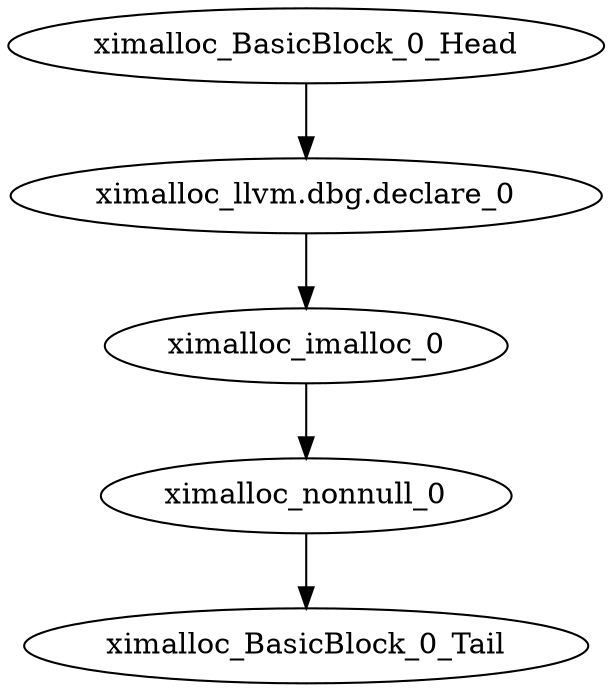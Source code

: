 digraph G {
    "ximalloc_imalloc_0" -> "ximalloc_nonnull_0"
    "ximalloc_BasicBlock_0_Head" -> "ximalloc_llvm.dbg.declare_0"
    "ximalloc_llvm.dbg.declare_0" -> "ximalloc_imalloc_0"
    "ximalloc_nonnull_0" -> "ximalloc_BasicBlock_0_Tail"
}
